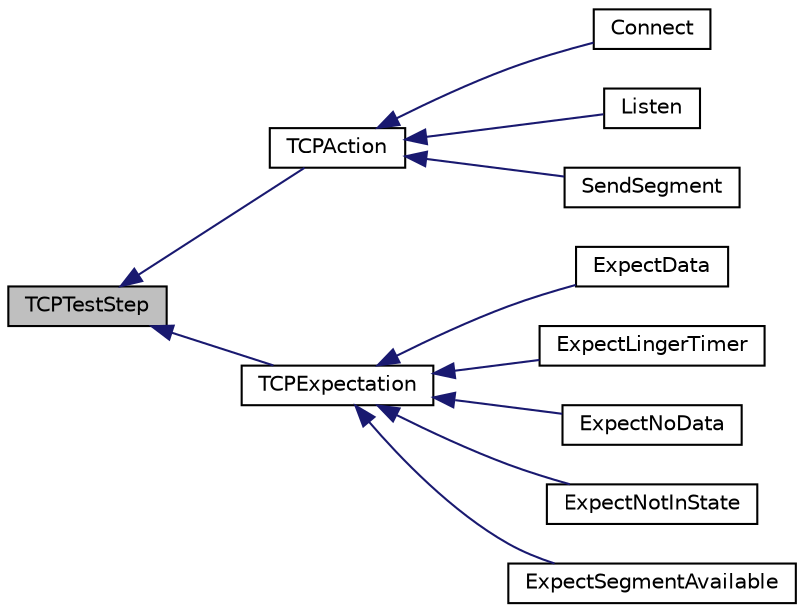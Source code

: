 digraph "TCPTestStep"
{
 // LATEX_PDF_SIZE
  edge [fontname="Helvetica",fontsize="10",labelfontname="Helvetica",labelfontsize="10"];
  node [fontname="Helvetica",fontsize="10",shape=record];
  rankdir="LR";
  Node1 [label="TCPTestStep",height=0.2,width=0.4,color="black", fillcolor="grey75", style="filled", fontcolor="black",tooltip=" "];
  Node1 -> Node2 [dir="back",color="midnightblue",fontsize="10",style="solid",fontname="Helvetica"];
  Node2 [label="TCPAction",height=0.2,width=0.4,color="black", fillcolor="white", style="filled",URL="$structTCPAction.html",tooltip=" "];
  Node2 -> Node3 [dir="back",color="midnightblue",fontsize="10",style="solid",fontname="Helvetica"];
  Node3 [label="Connect",height=0.2,width=0.4,color="black", fillcolor="white", style="filled",URL="$structConnect.html",tooltip=" "];
  Node2 -> Node4 [dir="back",color="midnightblue",fontsize="10",style="solid",fontname="Helvetica"];
  Node4 [label="Listen",height=0.2,width=0.4,color="black", fillcolor="white", style="filled",URL="$structListen.html",tooltip=" "];
  Node2 -> Node5 [dir="back",color="midnightblue",fontsize="10",style="solid",fontname="Helvetica"];
  Node5 [label="SendSegment",height=0.2,width=0.4,color="black", fillcolor="white", style="filled",URL="$structSendSegment.html",tooltip=" "];
  Node1 -> Node6 [dir="back",color="midnightblue",fontsize="10",style="solid",fontname="Helvetica"];
  Node6 [label="TCPExpectation",height=0.2,width=0.4,color="black", fillcolor="white", style="filled",URL="$structTCPExpectation.html",tooltip=" "];
  Node6 -> Node7 [dir="back",color="midnightblue",fontsize="10",style="solid",fontname="Helvetica"];
  Node7 [label="ExpectData",height=0.2,width=0.4,color="black", fillcolor="white", style="filled",URL="$structExpectData.html",tooltip=" "];
  Node6 -> Node8 [dir="back",color="midnightblue",fontsize="10",style="solid",fontname="Helvetica"];
  Node8 [label="ExpectLingerTimer",height=0.2,width=0.4,color="black", fillcolor="white", style="filled",URL="$structExpectLingerTimer.html",tooltip=" "];
  Node6 -> Node9 [dir="back",color="midnightblue",fontsize="10",style="solid",fontname="Helvetica"];
  Node9 [label="ExpectNoData",height=0.2,width=0.4,color="black", fillcolor="white", style="filled",URL="$structExpectNoData.html",tooltip=" "];
  Node6 -> Node10 [dir="back",color="midnightblue",fontsize="10",style="solid",fontname="Helvetica"];
  Node10 [label="ExpectNotInState",height=0.2,width=0.4,color="black", fillcolor="white", style="filled",URL="$structExpectNotInState.html",tooltip=" "];
  Node6 -> Node11 [dir="back",color="midnightblue",fontsize="10",style="solid",fontname="Helvetica"];
  Node11 [label="ExpectSegmentAvailable",height=0.2,width=0.4,color="black", fillcolor="white", style="filled",URL="$structExpectSegmentAvailable.html",tooltip=" "];
}
